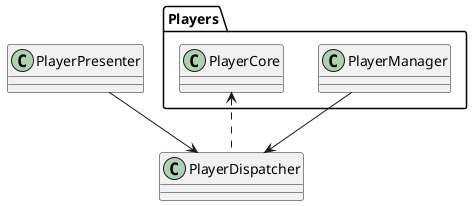 @startuml
class PlayerDispatcher {
}
Players.PlayerManager --> PlayerDispatcher
PlayerPresenter --> PlayerDispatcher
Players.PlayerCore <.. PlayerDispatcher
@enduml
